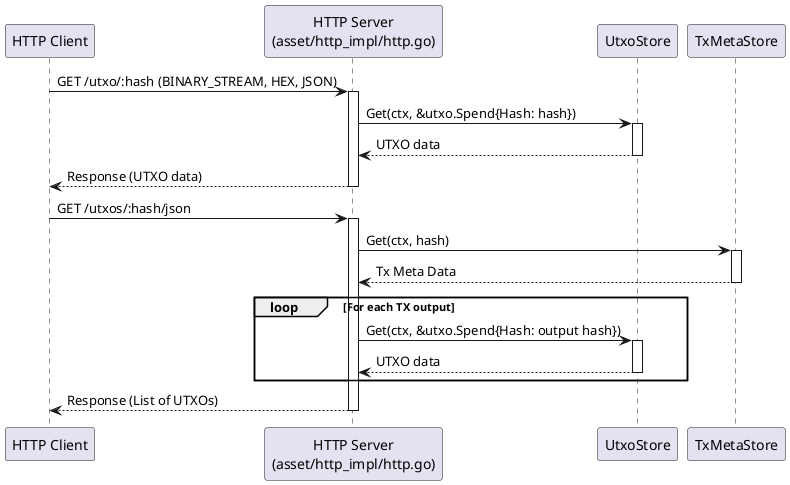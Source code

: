 @startuml
participant "HTTP Client" as Client
participant "HTTP Server\n(asset/http_impl/http.go)" as HTTPServer
participant "UtxoStore" as Utxo
participant "TxMetaStore" as TxMeta

' Specific UTXO by hash request
Client -> HTTPServer : GET /utxo/:hash (BINARY_STREAM, HEX, JSON)
activate HTTPServer
HTTPServer -> Utxo : Get(ctx, &utxo.Spend{Hash: hash})
activate Utxo
Utxo --> HTTPServer : UTXO data
deactivate Utxo
HTTPServer --> Client : Response (UTXO data)
deactivate HTTPServer

' Get UTXOs by Tx ID
Client -> HTTPServer : GET /utxos/:hash/json
activate HTTPServer
HTTPServer -> TxMeta : Get(ctx, hash)
activate TxMeta
TxMeta --> HTTPServer : Tx Meta Data
deactivate TxMeta

loop For each TX output
    HTTPServer -> Utxo : Get(ctx, &utxo.Spend{Hash: output hash})
    activate Utxo
    Utxo --> HTTPServer : UTXO data
    deactivate Utxo
end

HTTPServer --> Client : Response (List of UTXOs)
deactivate HTTPServer
@enduml
